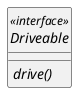 @startuml
skinparam classAttributeIconSize 0
hide circle

interface Driveable <<interface>> {
  {abstract} drive()
}

@enduml
